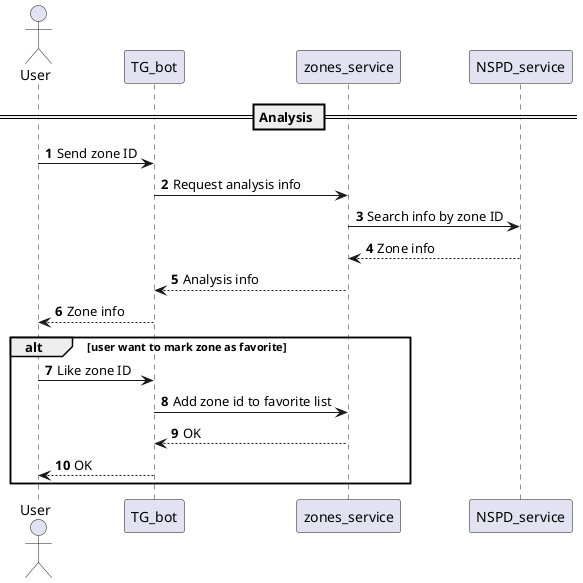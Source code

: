 @startuml
'https://plantuml.com/sequence-diagram

autonumber

actor User

== Analysis ==

User -> TG_bot: Send zone ID
TG_bot -> zones_service: Request analysis info
zones_service -> NSPD_service: Search info by zone ID
NSPD_service --> zones_service: Zone info
zones_service --> TG_bot: Analysis info
TG_bot --> User: Zone info

alt user want to mark zone as favorite
User -> TG_bot: Like zone ID
TG_bot -> zones_service: Add zone id to favorite list
zones_service --> TG_bot: OK
TG_bot --> User: OK
end

@enduml